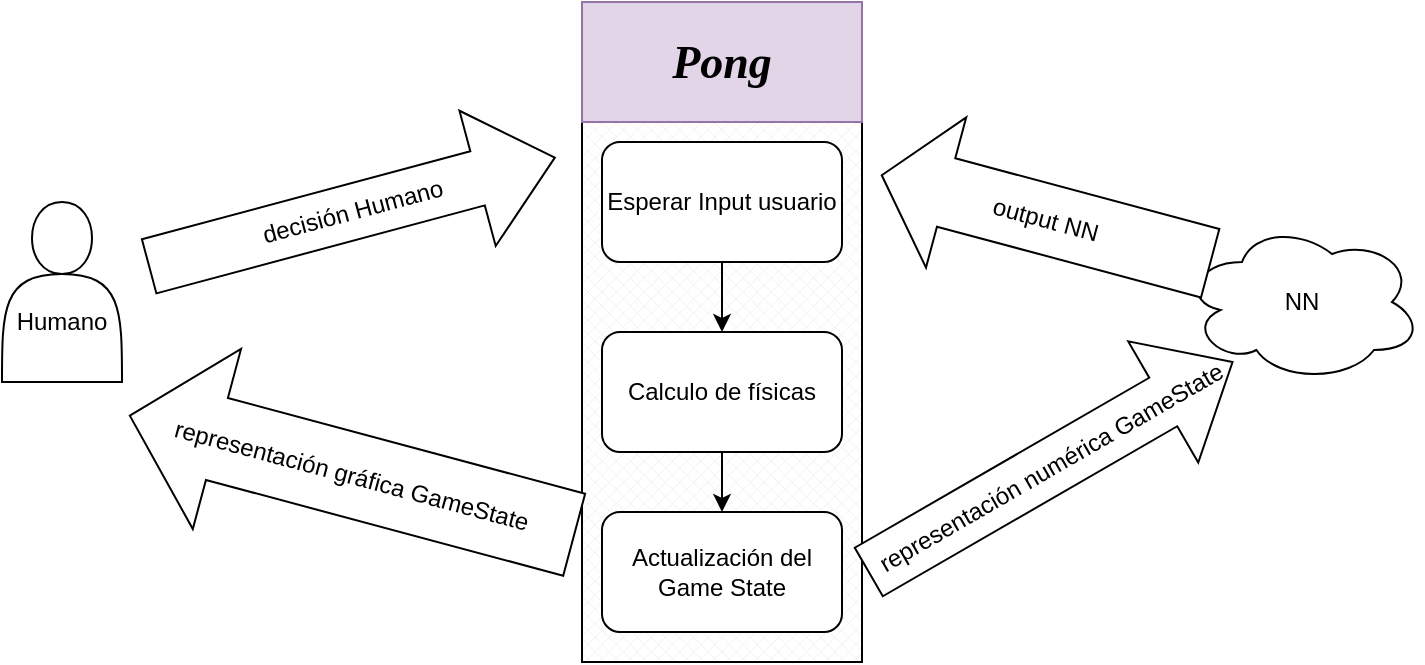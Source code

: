 <mxfile version="18.0.0" type="device"><diagram id="3lNZPKSrbgcKxGy-CLYr" name="Page-1"><mxGraphModel dx="2249" dy="772" grid="1" gridSize="10" guides="1" tooltips="1" connect="1" arrows="1" fold="1" page="1" pageScale="1" pageWidth="827" pageHeight="1169" math="0" shadow="0"><root><mxCell id="0"/><mxCell id="1" parent="0"/><mxCell id="fiVoOXgY5_xgNeq-z2jf-15" value="" style="verticalLabelPosition=bottom;verticalAlign=top;html=1;shape=mxgraph.basic.patternFillRect;fillStyle=diagGrid;step=5;fillStrokeWidth=0.2;fillStrokeColor=#dddddd;" vertex="1" parent="1"><mxGeometry x="140" y="60" width="140" height="330" as="geometry"/></mxCell><mxCell id="fiVoOXgY5_xgNeq-z2jf-4" value="NN" style="ellipse;shape=cloud;whiteSpace=wrap;html=1;" vertex="1" parent="1"><mxGeometry x="440" y="170" width="120" height="80" as="geometry"/></mxCell><mxCell id="fiVoOXgY5_xgNeq-z2jf-8" value="representación numérica&amp;nbsp;GameState" style="html=1;shadow=0;dashed=0;align=center;verticalAlign=middle;shape=mxgraph.arrows2.arrow;dy=0.6;dx=40;notch=0;rotation=-30;" vertex="1" parent="1"><mxGeometry x="269.33" y="257.5" width="210" height="70" as="geometry"/></mxCell><mxCell id="fiVoOXgY5_xgNeq-z2jf-11" value="&lt;br&gt;&lt;br&gt;Humano" style="shape=actor;whiteSpace=wrap;html=1;" vertex="1" parent="1"><mxGeometry x="-150" y="160" width="60" height="90" as="geometry"/></mxCell><mxCell id="fiVoOXgY5_xgNeq-z2jf-12" value="representación gráfica GameState&lt;br&gt;" style="shape=singleArrow;direction=west;whiteSpace=wrap;html=1;rotation=15;arrowWidth=0.455;arrowSize=0.196;" vertex="1" parent="1"><mxGeometry x="-90" y="250" width="230" height="93.18" as="geometry"/></mxCell><mxCell id="fiVoOXgY5_xgNeq-z2jf-13" value="decisión Humano" style="html=1;shadow=0;dashed=0;align=center;verticalAlign=middle;shape=mxgraph.arrows2.arrow;dy=0.6;dx=40;notch=0;rotation=-15;" vertex="1" parent="1"><mxGeometry x="-80" y="130" width="210" height="70" as="geometry"/></mxCell><mxCell id="fiVoOXgY5_xgNeq-z2jf-14" value="output NN" style="shape=singleArrow;direction=west;whiteSpace=wrap;html=1;rotation=15;arrowWidth=0.455;arrowSize=0.196;" vertex="1" parent="1"><mxGeometry x="286.98" y="129.74" width="170" height="77.76" as="geometry"/></mxCell><mxCell id="fiVoOXgY5_xgNeq-z2jf-16" value="&lt;b&gt;&lt;font face=&quot;Verdana&quot; style=&quot;font-size: 23px;&quot;&gt;&lt;i&gt;Pong&lt;/i&gt;&lt;/font&gt;&lt;/b&gt;" style="text;html=1;strokeColor=#9673a6;fillColor=#e1d5e7;align=center;verticalAlign=middle;whiteSpace=wrap;rounded=0;" vertex="1" parent="1"><mxGeometry x="140" y="60" width="140" height="60" as="geometry"/></mxCell><mxCell id="fiVoOXgY5_xgNeq-z2jf-20" value="" style="group" vertex="1" connectable="0" parent="1"><mxGeometry x="150" y="130" width="120" height="245" as="geometry"/></mxCell><mxCell id="fiVoOXgY5_xgNeq-z2jf-1" value="Calculo de físicas" style="rounded=1;whiteSpace=wrap;html=1;" vertex="1" parent="fiVoOXgY5_xgNeq-z2jf-20"><mxGeometry y="95" width="120" height="60" as="geometry"/></mxCell><mxCell id="fiVoOXgY5_xgNeq-z2jf-18" style="edgeStyle=orthogonalEdgeStyle;rounded=0;orthogonalLoop=1;jettySize=auto;html=1;entryX=0.5;entryY=0;entryDx=0;entryDy=0;fontFamily=Verdana;fontSize=23;" edge="1" parent="fiVoOXgY5_xgNeq-z2jf-20" source="fiVoOXgY5_xgNeq-z2jf-3" target="fiVoOXgY5_xgNeq-z2jf-1"><mxGeometry relative="1" as="geometry"/></mxCell><mxCell id="fiVoOXgY5_xgNeq-z2jf-3" value="Esperar Input usuario" style="rounded=1;whiteSpace=wrap;html=1;" vertex="1" parent="fiVoOXgY5_xgNeq-z2jf-20"><mxGeometry width="120" height="60" as="geometry"/></mxCell><mxCell id="fiVoOXgY5_xgNeq-z2jf-5" value="Actualización del Game State" style="rounded=1;whiteSpace=wrap;html=1;" vertex="1" parent="fiVoOXgY5_xgNeq-z2jf-20"><mxGeometry y="185" width="120" height="60" as="geometry"/></mxCell><mxCell id="fiVoOXgY5_xgNeq-z2jf-19" style="edgeStyle=orthogonalEdgeStyle;rounded=0;orthogonalLoop=1;jettySize=auto;html=1;entryX=0.5;entryY=0;entryDx=0;entryDy=0;fontFamily=Verdana;fontSize=23;" edge="1" parent="fiVoOXgY5_xgNeq-z2jf-20" source="fiVoOXgY5_xgNeq-z2jf-1" target="fiVoOXgY5_xgNeq-z2jf-5"><mxGeometry relative="1" as="geometry"/></mxCell></root></mxGraphModel></diagram></mxfile>